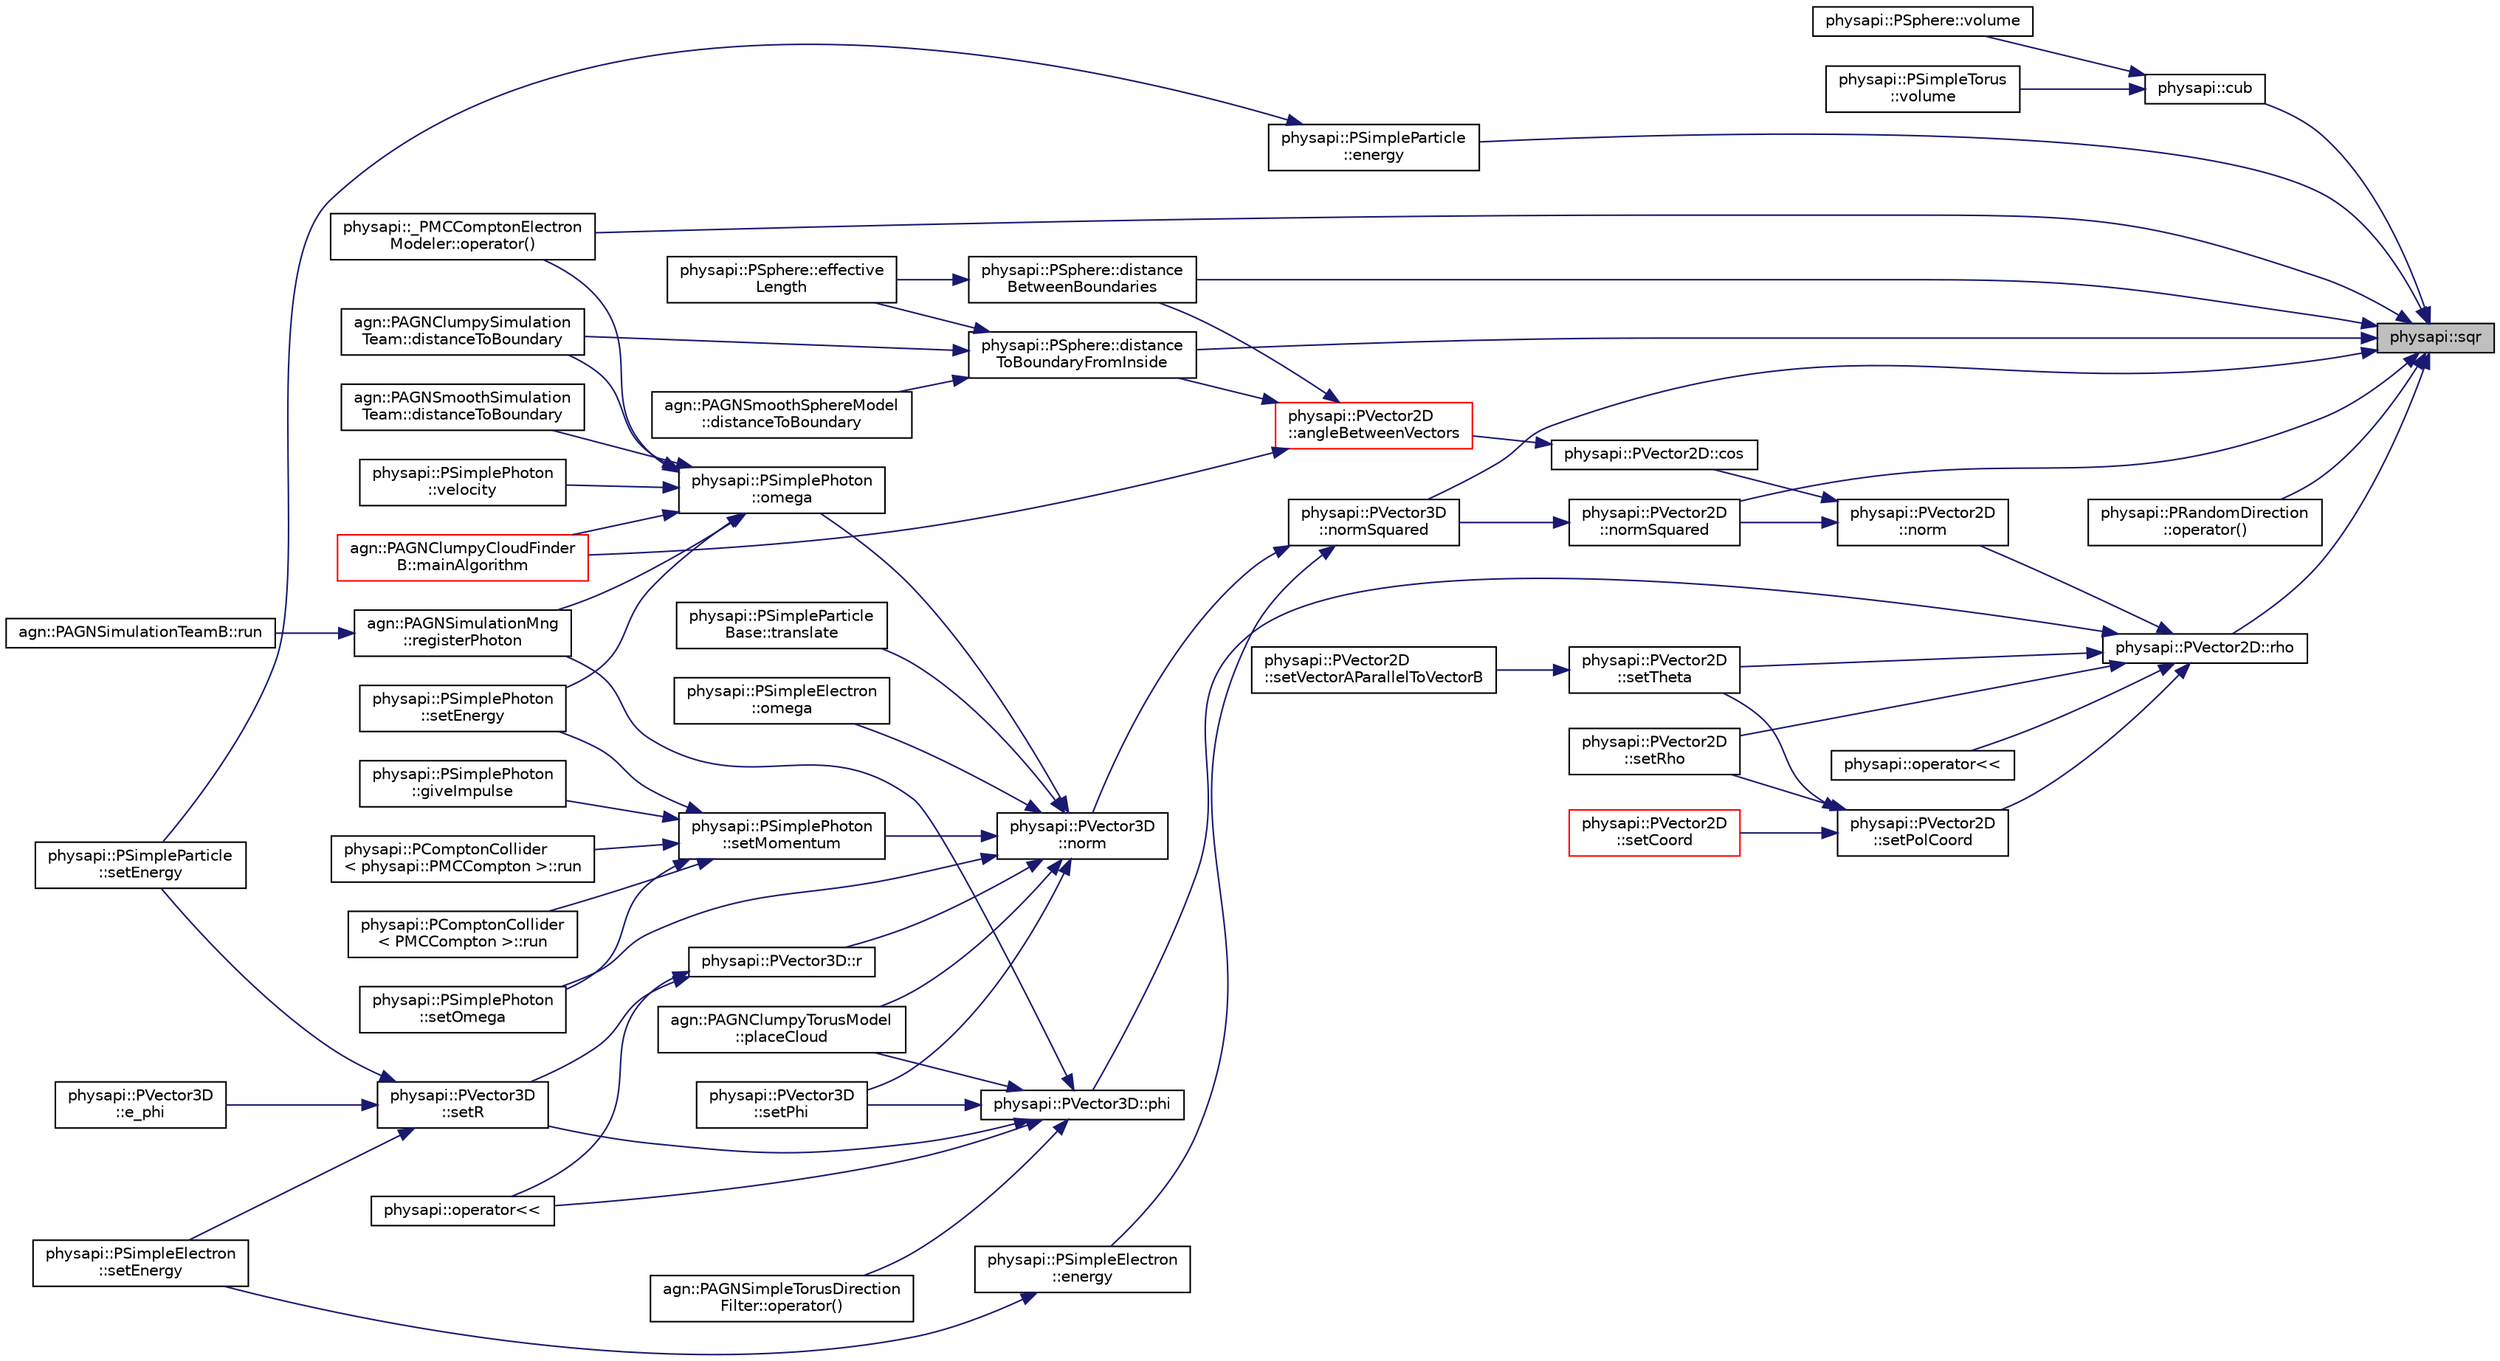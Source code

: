 digraph "physapi::sqr"
{
 // LATEX_PDF_SIZE
  edge [fontname="Helvetica",fontsize="10",labelfontname="Helvetica",labelfontsize="10"];
  node [fontname="Helvetica",fontsize="10",shape=record];
  rankdir="RL";
  Node1 [label="physapi::sqr",height=0.2,width=0.4,color="black", fillcolor="grey75", style="filled", fontcolor="black",tooltip="Calculate the square of an obj(number, scalar, vector, etc)"];
  Node1 -> Node2 [dir="back",color="midnightblue",fontsize="10",style="solid",fontname="Helvetica"];
  Node2 [label="physapi::cub",height=0.2,width=0.4,color="black", fillcolor="white", style="filled",URL="$group__core.html#gad811674e1b0bbc9874f87965cfa33561",tooltip="Calculate the cube of an obj(scalar, vector, etc)"];
  Node2 -> Node3 [dir="back",color="midnightblue",fontsize="10",style="solid",fontname="Helvetica"];
  Node3 [label="physapi::PSphere::volume",height=0.2,width=0.4,color="black", fillcolor="white", style="filled",URL="$classphysapi_1_1_p_sphere.html#a944cd9ef6b4777813e65a6f87ae0d726",tooltip="Get the volume of the geometry."];
  Node2 -> Node4 [dir="back",color="midnightblue",fontsize="10",style="solid",fontname="Helvetica"];
  Node4 [label="physapi::PSimpleTorus\l::volume",height=0.2,width=0.4,color="black", fillcolor="white", style="filled",URL="$classphysapi_1_1_p_simple_torus.html#ac1ff8ebd355b8a9320b501f7f1c4eeb0",tooltip="Get the volume of the geometry."];
  Node1 -> Node5 [dir="back",color="midnightblue",fontsize="10",style="solid",fontname="Helvetica"];
  Node5 [label="physapi::PSphere::distance\lBetweenBoundaries",height=0.2,width=0.4,color="black", fillcolor="white", style="filled",URL="$classphysapi_1_1_p_sphere.html#a9620a9bf73a2fbac24c701487921a5ae",tooltip="Get the distance from one boundary to another on the given line."];
  Node5 -> Node6 [dir="back",color="midnightblue",fontsize="10",style="solid",fontname="Helvetica"];
  Node6 [label="physapi::PSphere::effective\lLength",height=0.2,width=0.4,color="black", fillcolor="white", style="filled",URL="$classphysapi_1_1_p_sphere.html#a3004e94d16b896bd17159ee9a0b639ed",tooltip="Get the length inside the geometry starting from a position."];
  Node1 -> Node7 [dir="back",color="midnightblue",fontsize="10",style="solid",fontname="Helvetica"];
  Node7 [label="physapi::PSphere::distance\lToBoundaryFromInside",height=0.2,width=0.4,color="black", fillcolor="white", style="filled",URL="$classphysapi_1_1_p_sphere.html#aa6666b385c620c468e6fae456c22f38c",tooltip="Get the distance to the geometry's boundaries from an inside point."];
  Node7 -> Node8 [dir="back",color="midnightblue",fontsize="10",style="solid",fontname="Helvetica"];
  Node8 [label="agn::PAGNSmoothSphereModel\l::distanceToBoundary",height=0.2,width=0.4,color="black", fillcolor="white", style="filled",URL="$classagn_1_1_p_a_g_n_smooth_sphere_model.html#a64494fc9cca719eb6c53c7fe551ec96d",tooltip=" "];
  Node7 -> Node9 [dir="back",color="midnightblue",fontsize="10",style="solid",fontname="Helvetica"];
  Node9 [label="agn::PAGNClumpySimulation\lTeam::distanceToBoundary",height=0.2,width=0.4,color="black", fillcolor="white", style="filled",URL="$classagn_1_1_p_a_g_n_clumpy_simulation_team.html#ac34a1368c306ff75648d347a2d3208fe",tooltip=" "];
  Node7 -> Node6 [dir="back",color="midnightblue",fontsize="10",style="solid",fontname="Helvetica"];
  Node1 -> Node10 [dir="back",color="midnightblue",fontsize="10",style="solid",fontname="Helvetica"];
  Node10 [label="physapi::PSimpleParticle\l::energy",height=0.2,width=0.4,color="black", fillcolor="white", style="filled",URL="$classphysapi_1_1_p_simple_particle.html#afe2daf12f1c45c7664b8a04b45062349",tooltip="Get the particle's energy."];
  Node10 -> Node11 [dir="back",color="midnightblue",fontsize="10",style="solid",fontname="Helvetica"];
  Node11 [label="physapi::PSimpleParticle\l::setEnergy",height=0.2,width=0.4,color="black", fillcolor="white", style="filled",URL="$classphysapi_1_1_p_simple_particle.html#aa6d8185137ad45f73b653f2f356b88c5",tooltip="Set the particle's energy."];
  Node1 -> Node12 [dir="back",color="midnightblue",fontsize="10",style="solid",fontname="Helvetica"];
  Node12 [label="physapi::PVector3D\l::normSquared",height=0.2,width=0.4,color="black", fillcolor="white", style="filled",URL="$classphysapi_1_1_p_vector3_d.html#a0424c2400c2ca9c8dc478317ce0378ca",tooltip="Get the squared of the vector's norm."];
  Node12 -> Node13 [dir="back",color="midnightblue",fontsize="10",style="solid",fontname="Helvetica"];
  Node13 [label="physapi::PSimpleElectron\l::energy",height=0.2,width=0.4,color="black", fillcolor="white", style="filled",URL="$classphysapi_1_1_p_simple_electron.html#a6cf4d5324d94e802fce30cc39bbc4e88",tooltip="Get the electron's energy."];
  Node13 -> Node14 [dir="back",color="midnightblue",fontsize="10",style="solid",fontname="Helvetica"];
  Node14 [label="physapi::PSimpleElectron\l::setEnergy",height=0.2,width=0.4,color="black", fillcolor="white", style="filled",URL="$classphysapi_1_1_p_simple_electron.html#a7f563d2deab9ca8b36402bcee89a9825",tooltip="Set the electron's energy."];
  Node12 -> Node15 [dir="back",color="midnightblue",fontsize="10",style="solid",fontname="Helvetica"];
  Node15 [label="physapi::PVector3D\l::norm",height=0.2,width=0.4,color="black", fillcolor="white", style="filled",URL="$classphysapi_1_1_p_vector3_d.html#a17511cdd903682998726d8cc552ff697",tooltip="Get the norm of the vector."];
  Node15 -> Node16 [dir="back",color="midnightblue",fontsize="10",style="solid",fontname="Helvetica"];
  Node16 [label="physapi::PSimplePhoton\l::omega",height=0.2,width=0.4,color="black", fillcolor="white", style="filled",URL="$classphysapi_1_1_p_simple_photon.html#ac03e217ba20745e12288c230065afb8a",tooltip="Photon's direction of movement."];
  Node16 -> Node17 [dir="back",color="midnightblue",fontsize="10",style="solid",fontname="Helvetica"];
  Node17 [label="agn::PAGNSmoothSimulation\lTeam::distanceToBoundary",height=0.2,width=0.4,color="black", fillcolor="white", style="filled",URL="$classagn_1_1_p_a_g_n_smooth_simulation_team.html#ab4f57f961d0476504071f734c0633ba4",tooltip=" "];
  Node16 -> Node9 [dir="back",color="midnightblue",fontsize="10",style="solid",fontname="Helvetica"];
  Node16 -> Node18 [dir="back",color="midnightblue",fontsize="10",style="solid",fontname="Helvetica"];
  Node18 [label="agn::PAGNClumpyCloudFinder\lB::mainAlgorithm",height=0.2,width=0.4,color="red", fillcolor="white", style="filled",URL="$classagn_1_1_p_a_g_n_clumpy_cloud_finder_b.html#a09d0d73a4bdc042b4484a6816d4660e4",tooltip=" "];
  Node16 -> Node20 [dir="back",color="midnightblue",fontsize="10",style="solid",fontname="Helvetica"];
  Node20 [label="physapi::_PMCComptonElectron\lModeler::operator()",height=0.2,width=0.4,color="black", fillcolor="white", style="filled",URL="$classphysapi_1_1___p_m_c_compton_electron_modeler.html#a7f7d4c98244d5af2dc32c2a296b271ba",tooltip=" "];
  Node16 -> Node21 [dir="back",color="midnightblue",fontsize="10",style="solid",fontname="Helvetica"];
  Node21 [label="agn::PAGNSimulationMng\l::registerPhoton",height=0.2,width=0.4,color="black", fillcolor="white", style="filled",URL="$classagn_1_1_p_a_g_n_simulation_mng.html#a3eb153c6b9676621da4729bb5f6140f7",tooltip=" "];
  Node21 -> Node22 [dir="back",color="midnightblue",fontsize="10",style="solid",fontname="Helvetica"];
  Node22 [label="agn::PAGNSimulationTeamB::run",height=0.2,width=0.4,color="black", fillcolor="white", style="filled",URL="$classagn_1_1_p_a_g_n_simulation_team_b.html#ac731744118677ec55c1f0bd457b3e2ce",tooltip=" "];
  Node16 -> Node23 [dir="back",color="midnightblue",fontsize="10",style="solid",fontname="Helvetica"];
  Node23 [label="physapi::PSimplePhoton\l::setEnergy",height=0.2,width=0.4,color="black", fillcolor="white", style="filled",URL="$classphysapi_1_1_p_simple_photon.html#a0a53aa76e0deda26396552154ae33f38",tooltip="Set the photon's energy."];
  Node16 -> Node24 [dir="back",color="midnightblue",fontsize="10",style="solid",fontname="Helvetica"];
  Node24 [label="physapi::PSimplePhoton\l::velocity",height=0.2,width=0.4,color="black", fillcolor="white", style="filled",URL="$classphysapi_1_1_p_simple_photon.html#a7423a72f7351832842a2b5d758d6dddd",tooltip="Get the photon's velocity."];
  Node15 -> Node25 [dir="back",color="midnightblue",fontsize="10",style="solid",fontname="Helvetica"];
  Node25 [label="physapi::PSimpleElectron\l::omega",height=0.2,width=0.4,color="black", fillcolor="white", style="filled",URL="$classphysapi_1_1_p_simple_electron.html#a317b7480e14c84d13b4cffb4e3917c26",tooltip="Get the direction of movement."];
  Node15 -> Node26 [dir="back",color="midnightblue",fontsize="10",style="solid",fontname="Helvetica"];
  Node26 [label="agn::PAGNClumpyTorusModel\l::placeCloud",height=0.2,width=0.4,color="black", fillcolor="white", style="filled",URL="$classagn_1_1_p_a_g_n_clumpy_torus_model.html#a2d05a0ec848baf944d0eba2939593911",tooltip=" "];
  Node15 -> Node27 [dir="back",color="midnightblue",fontsize="10",style="solid",fontname="Helvetica"];
  Node27 [label="physapi::PVector3D::r",height=0.2,width=0.4,color="black", fillcolor="white", style="filled",URL="$classphysapi_1_1_p_vector3_d.html#ad33f1b41d8d8120e5147fd7315230b09",tooltip="Get the r coordinate, i.e. the norm of the vector."];
  Node27 -> Node28 [dir="back",color="midnightblue",fontsize="10",style="solid",fontname="Helvetica"];
  Node28 [label="physapi::operator\<\<",height=0.2,width=0.4,color="black", fillcolor="white", style="filled",URL="$namespacephysapi.html#a53ec1be07c7eb9d9a7bec2a886a7e3bb",tooltip=" "];
  Node27 -> Node29 [dir="back",color="midnightblue",fontsize="10",style="solid",fontname="Helvetica"];
  Node29 [label="physapi::PVector3D\l::setR",height=0.2,width=0.4,color="black", fillcolor="white", style="filled",URL="$classphysapi_1_1_p_vector3_d.html#a07b5836d7759f1d82914ac02988c173b",tooltip="Set the r coordinate, i.e. the norm of the vector."];
  Node29 -> Node30 [dir="back",color="midnightblue",fontsize="10",style="solid",fontname="Helvetica"];
  Node30 [label="physapi::PVector3D\l::e_phi",height=0.2,width=0.4,color="black", fillcolor="white", style="filled",URL="$classphysapi_1_1_p_vector3_d.html#a37b00ddee4484f5eae447a0e8d4c2a39",tooltip="Get the  basis vector in cartesian coordinates."];
  Node29 -> Node14 [dir="back",color="midnightblue",fontsize="10",style="solid",fontname="Helvetica"];
  Node29 -> Node11 [dir="back",color="midnightblue",fontsize="10",style="solid",fontname="Helvetica"];
  Node15 -> Node31 [dir="back",color="midnightblue",fontsize="10",style="solid",fontname="Helvetica"];
  Node31 [label="physapi::PSimplePhoton\l::setMomentum",height=0.2,width=0.4,color="black", fillcolor="white", style="filled",URL="$classphysapi_1_1_p_simple_photon.html#a5a6e82485e0eb397cf58ced888fb99b8",tooltip="Set the momentum of the particle."];
  Node31 -> Node32 [dir="back",color="midnightblue",fontsize="10",style="solid",fontname="Helvetica"];
  Node32 [label="physapi::PSimplePhoton\l::giveImpulse",height=0.2,width=0.4,color="black", fillcolor="white", style="filled",URL="$classphysapi_1_1_p_simple_photon.html#ab391400ce8f861b727ce2735a6c30831",tooltip="Give an impulse to the photon."];
  Node31 -> Node33 [dir="back",color="midnightblue",fontsize="10",style="solid",fontname="Helvetica"];
  Node33 [label="physapi::PComptonCollider\l\< physapi::PMCCompton \>::run",height=0.2,width=0.4,color="black", fillcolor="white", style="filled",URL="$classphysapi_1_1_p_compton_collider.html#a921141f11c5612a0f9386d573c749770",tooltip="Perform the collision and set the corresponding momentum to the photon and to the electron given as a..."];
  Node31 -> Node34 [dir="back",color="midnightblue",fontsize="10",style="solid",fontname="Helvetica"];
  Node34 [label="physapi::PComptonCollider\l\< PMCCompton \>::run",height=0.2,width=0.4,color="black", fillcolor="white", style="filled",URL="$classphysapi_1_1_p_compton_collider_3_01_p_m_c_compton_01_4.html#a6f8a872b0c153980431a1f3b4d257ed0",tooltip="Perform the collision and set the corresponding momentum to the photon and to the electron given as a..."];
  Node31 -> Node23 [dir="back",color="midnightblue",fontsize="10",style="solid",fontname="Helvetica"];
  Node31 -> Node35 [dir="back",color="midnightblue",fontsize="10",style="solid",fontname="Helvetica"];
  Node35 [label="physapi::PSimplePhoton\l::setOmega",height=0.2,width=0.4,color="black", fillcolor="white", style="filled",URL="$classphysapi_1_1_p_simple_photon.html#a4fcab8fea7ca0076a803a854f880db2d",tooltip="Set the photon's direction of movement."];
  Node15 -> Node35 [dir="back",color="midnightblue",fontsize="10",style="solid",fontname="Helvetica"];
  Node15 -> Node36 [dir="back",color="midnightblue",fontsize="10",style="solid",fontname="Helvetica"];
  Node36 [label="physapi::PVector3D\l::setPhi",height=0.2,width=0.4,color="black", fillcolor="white", style="filled",URL="$classphysapi_1_1_p_vector3_d.html#add9315ba6ef669c884340d340bf197a8",tooltip="Set a new  coordinate."];
  Node15 -> Node37 [dir="back",color="midnightblue",fontsize="10",style="solid",fontname="Helvetica"];
  Node37 [label="physapi::PSimpleParticle\lBase::translate",height=0.2,width=0.4,color="black", fillcolor="white", style="filled",URL="$classphysapi_1_1_p_simple_particle_base.html#ab29658452c30d15a3777b50ec22d9a6e",tooltip="Translate a particle a length ds on the current direction of movement."];
  Node1 -> Node38 [dir="back",color="midnightblue",fontsize="10",style="solid",fontname="Helvetica"];
  Node38 [label="physapi::PVector2D\l::normSquared",height=0.2,width=0.4,color="black", fillcolor="white", style="filled",URL="$classphysapi_1_1_p_vector2_d.html#a492aecd7fdfd137de2efaf5a8eaa2fe4",tooltip="Get the squared of the vector's norm."];
  Node38 -> Node12 [dir="back",color="midnightblue",fontsize="10",style="solid",fontname="Helvetica"];
  Node1 -> Node20 [dir="back",color="midnightblue",fontsize="10",style="solid",fontname="Helvetica"];
  Node1 -> Node39 [dir="back",color="midnightblue",fontsize="10",style="solid",fontname="Helvetica"];
  Node39 [label="physapi::PRandomDirection\l::operator()",height=0.2,width=0.4,color="black", fillcolor="white", style="filled",URL="$classphysapi_1_1_p_random_direction.html#adedc6ed68e15bd13cab8bf482267f6ee",tooltip="Set a random direction to a 3d vector."];
  Node1 -> Node40 [dir="back",color="midnightblue",fontsize="10",style="solid",fontname="Helvetica"];
  Node40 [label="physapi::PVector2D::rho",height=0.2,width=0.4,color="black", fillcolor="white", style="filled",URL="$classphysapi_1_1_p_vector2_d.html#af6fa628381013afe9cf5b9e97c7a3a8d",tooltip="Get the  coordinate."];
  Node40 -> Node41 [dir="back",color="midnightblue",fontsize="10",style="solid",fontname="Helvetica"];
  Node41 [label="physapi::PVector2D\l::norm",height=0.2,width=0.4,color="black", fillcolor="white", style="filled",URL="$classphysapi_1_1_p_vector2_d.html#a93ca53c4e2c71d2b312f59cbc069de14",tooltip="Get the norm of the vector."];
  Node41 -> Node42 [dir="back",color="midnightblue",fontsize="10",style="solid",fontname="Helvetica"];
  Node42 [label="physapi::PVector2D::cos",height=0.2,width=0.4,color="black", fillcolor="white", style="filled",URL="$classphysapi_1_1_p_vector2_d.html#aa0167d443f83fb9822a04401654f22c1",tooltip="Calculates the cosine of the angle between two vectors."];
  Node42 -> Node43 [dir="back",color="midnightblue",fontsize="10",style="solid",fontname="Helvetica"];
  Node43 [label="physapi::PVector2D\l::angleBetweenVectors",height=0.2,width=0.4,color="red", fillcolor="white", style="filled",URL="$classphysapi_1_1_p_vector2_d.html#aafb821d3f298542106323af5ff076be1",tooltip="Calculates the angle  between two vectors."];
  Node43 -> Node5 [dir="back",color="midnightblue",fontsize="10",style="solid",fontname="Helvetica"];
  Node43 -> Node7 [dir="back",color="midnightblue",fontsize="10",style="solid",fontname="Helvetica"];
  Node43 -> Node18 [dir="back",color="midnightblue",fontsize="10",style="solid",fontname="Helvetica"];
  Node41 -> Node38 [dir="back",color="midnightblue",fontsize="10",style="solid",fontname="Helvetica"];
  Node40 -> Node47 [dir="back",color="midnightblue",fontsize="10",style="solid",fontname="Helvetica"];
  Node47 [label="physapi::operator\<\<",height=0.2,width=0.4,color="black", fillcolor="white", style="filled",URL="$namespacephysapi.html#a189550ce8aba91af42b052d4d1869c41",tooltip=" "];
  Node40 -> Node48 [dir="back",color="midnightblue",fontsize="10",style="solid",fontname="Helvetica"];
  Node48 [label="physapi::PVector3D::phi",height=0.2,width=0.4,color="black", fillcolor="white", style="filled",URL="$classphysapi_1_1_p_vector3_d.html#afcc069b3f3e741c3a77cfd1b41cc9939",tooltip="Get the  spherical coordinate."];
  Node48 -> Node49 [dir="back",color="midnightblue",fontsize="10",style="solid",fontname="Helvetica"];
  Node49 [label="agn::PAGNSimpleTorusDirection\lFilter::operator()",height=0.2,width=0.4,color="black", fillcolor="white", style="filled",URL="$classagn_1_1_p_a_g_n_simple_torus_direction_filter.html#a10dbc30f04236ea5457808241d1c6de4",tooltip=" "];
  Node48 -> Node28 [dir="back",color="midnightblue",fontsize="10",style="solid",fontname="Helvetica"];
  Node48 -> Node26 [dir="back",color="midnightblue",fontsize="10",style="solid",fontname="Helvetica"];
  Node48 -> Node21 [dir="back",color="midnightblue",fontsize="10",style="solid",fontname="Helvetica"];
  Node48 -> Node36 [dir="back",color="midnightblue",fontsize="10",style="solid",fontname="Helvetica"];
  Node48 -> Node29 [dir="back",color="midnightblue",fontsize="10",style="solid",fontname="Helvetica"];
  Node40 -> Node50 [dir="back",color="midnightblue",fontsize="10",style="solid",fontname="Helvetica"];
  Node50 [label="physapi::PVector2D\l::setPolCoord",height=0.2,width=0.4,color="black", fillcolor="white", style="filled",URL="$classphysapi_1_1_p_vector2_d.html#a17d53237cfa5a20e26f70cced0015962",tooltip="Set the coordinates , ."];
  Node50 -> Node51 [dir="back",color="midnightblue",fontsize="10",style="solid",fontname="Helvetica"];
  Node51 [label="physapi::PVector2D\l::setCoord",height=0.2,width=0.4,color="red", fillcolor="white", style="filled",URL="$classphysapi_1_1_p_vector2_d.html#ae1b7752437c2c30b48ff4f40f0e84e78",tooltip="Set new coordinates (x, y) or ( , )."];
  Node50 -> Node53 [dir="back",color="midnightblue",fontsize="10",style="solid",fontname="Helvetica"];
  Node53 [label="physapi::PVector2D\l::setRho",height=0.2,width=0.4,color="black", fillcolor="white", style="filled",URL="$classphysapi_1_1_p_vector2_d.html#a82a68974596e56dad0ac18c283e56f0f",tooltip="Set a new  coordinate."];
  Node50 -> Node54 [dir="back",color="midnightblue",fontsize="10",style="solid",fontname="Helvetica"];
  Node54 [label="physapi::PVector2D\l::setTheta",height=0.2,width=0.4,color="black", fillcolor="white", style="filled",URL="$classphysapi_1_1_p_vector2_d.html#a1e3cd130f4a6d2fe0c2439351ee7c9b5",tooltip="Set a new  coordinate."];
  Node54 -> Node55 [dir="back",color="midnightblue",fontsize="10",style="solid",fontname="Helvetica"];
  Node55 [label="physapi::PVector2D\l::setVectorAParallelToVectorB",height=0.2,width=0.4,color="black", fillcolor="white", style="filled",URL="$classphysapi_1_1_p_vector2_d.html#a5f4cdf71873b7c29f5bc12bf344c7cd9",tooltip="Set the Vector A Parallel To Vector B."];
  Node40 -> Node53 [dir="back",color="midnightblue",fontsize="10",style="solid",fontname="Helvetica"];
  Node40 -> Node54 [dir="back",color="midnightblue",fontsize="10",style="solid",fontname="Helvetica"];
}
